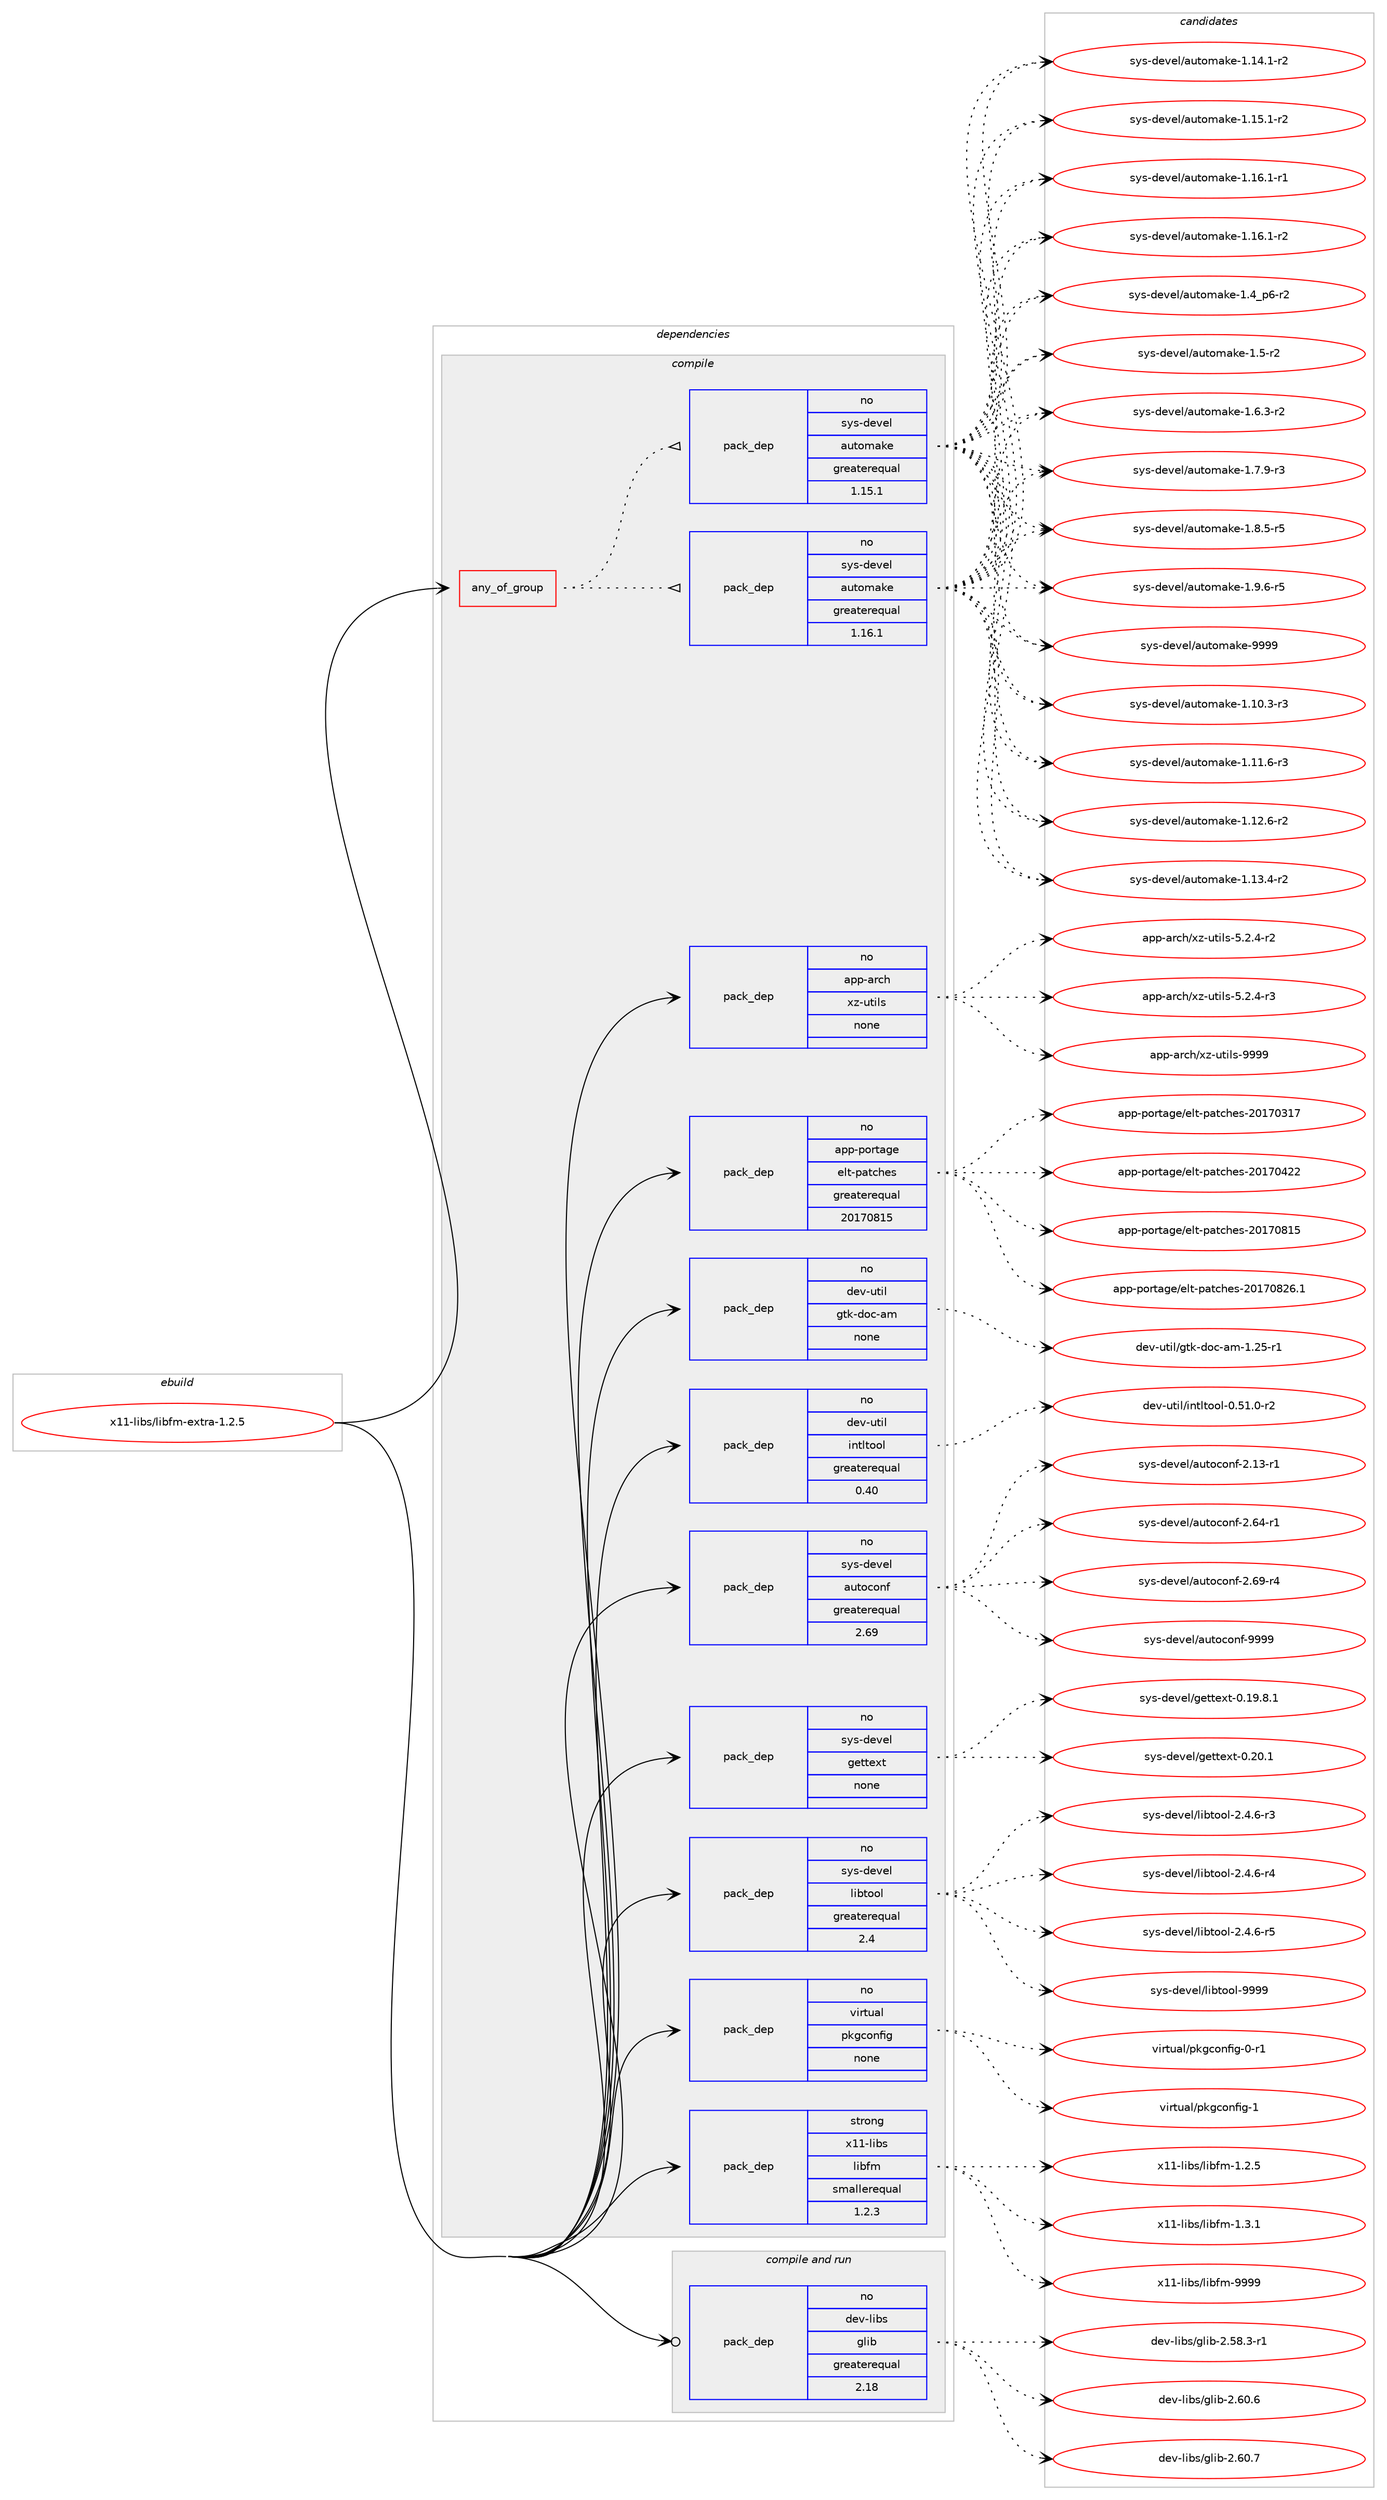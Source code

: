 digraph prolog {

# *************
# Graph options
# *************

newrank=true;
concentrate=true;
compound=true;
graph [rankdir=LR,fontname=Helvetica,fontsize=10,ranksep=1.5];#, ranksep=2.5, nodesep=0.2];
edge  [arrowhead=vee];
node  [fontname=Helvetica,fontsize=10];

# **********
# The ebuild
# **********

subgraph cluster_leftcol {
color=gray;
rank=same;
label=<<i>ebuild</i>>;
id [label="x11-libs/libfm-extra-1.2.5", color=red, width=4, href="../x11-libs/libfm-extra-1.2.5.svg"];
}

# ****************
# The dependencies
# ****************

subgraph cluster_midcol {
color=gray;
label=<<i>dependencies</i>>;
subgraph cluster_compile {
fillcolor="#eeeeee";
style=filled;
label=<<i>compile</i>>;
subgraph any15991 {
dependency916794 [label=<<TABLE BORDER="0" CELLBORDER="1" CELLSPACING="0" CELLPADDING="4"><TR><TD CELLPADDING="10">any_of_group</TD></TR></TABLE>>, shape=none, color=red];subgraph pack680765 {
dependency916795 [label=<<TABLE BORDER="0" CELLBORDER="1" CELLSPACING="0" CELLPADDING="4" WIDTH="220"><TR><TD ROWSPAN="6" CELLPADDING="30">pack_dep</TD></TR><TR><TD WIDTH="110">no</TD></TR><TR><TD>sys-devel</TD></TR><TR><TD>automake</TD></TR><TR><TD>greaterequal</TD></TR><TR><TD>1.16.1</TD></TR></TABLE>>, shape=none, color=blue];
}
dependency916794:e -> dependency916795:w [weight=20,style="dotted",arrowhead="oinv"];
subgraph pack680766 {
dependency916796 [label=<<TABLE BORDER="0" CELLBORDER="1" CELLSPACING="0" CELLPADDING="4" WIDTH="220"><TR><TD ROWSPAN="6" CELLPADDING="30">pack_dep</TD></TR><TR><TD WIDTH="110">no</TD></TR><TR><TD>sys-devel</TD></TR><TR><TD>automake</TD></TR><TR><TD>greaterequal</TD></TR><TR><TD>1.15.1</TD></TR></TABLE>>, shape=none, color=blue];
}
dependency916794:e -> dependency916796:w [weight=20,style="dotted",arrowhead="oinv"];
}
id:e -> dependency916794:w [weight=20,style="solid",arrowhead="vee"];
subgraph pack680767 {
dependency916797 [label=<<TABLE BORDER="0" CELLBORDER="1" CELLSPACING="0" CELLPADDING="4" WIDTH="220"><TR><TD ROWSPAN="6" CELLPADDING="30">pack_dep</TD></TR><TR><TD WIDTH="110">no</TD></TR><TR><TD>app-arch</TD></TR><TR><TD>xz-utils</TD></TR><TR><TD>none</TD></TR><TR><TD></TD></TR></TABLE>>, shape=none, color=blue];
}
id:e -> dependency916797:w [weight=20,style="solid",arrowhead="vee"];
subgraph pack680768 {
dependency916798 [label=<<TABLE BORDER="0" CELLBORDER="1" CELLSPACING="0" CELLPADDING="4" WIDTH="220"><TR><TD ROWSPAN="6" CELLPADDING="30">pack_dep</TD></TR><TR><TD WIDTH="110">no</TD></TR><TR><TD>app-portage</TD></TR><TR><TD>elt-patches</TD></TR><TR><TD>greaterequal</TD></TR><TR><TD>20170815</TD></TR></TABLE>>, shape=none, color=blue];
}
id:e -> dependency916798:w [weight=20,style="solid",arrowhead="vee"];
subgraph pack680769 {
dependency916799 [label=<<TABLE BORDER="0" CELLBORDER="1" CELLSPACING="0" CELLPADDING="4" WIDTH="220"><TR><TD ROWSPAN="6" CELLPADDING="30">pack_dep</TD></TR><TR><TD WIDTH="110">no</TD></TR><TR><TD>dev-util</TD></TR><TR><TD>gtk-doc-am</TD></TR><TR><TD>none</TD></TR><TR><TD></TD></TR></TABLE>>, shape=none, color=blue];
}
id:e -> dependency916799:w [weight=20,style="solid",arrowhead="vee"];
subgraph pack680770 {
dependency916800 [label=<<TABLE BORDER="0" CELLBORDER="1" CELLSPACING="0" CELLPADDING="4" WIDTH="220"><TR><TD ROWSPAN="6" CELLPADDING="30">pack_dep</TD></TR><TR><TD WIDTH="110">no</TD></TR><TR><TD>dev-util</TD></TR><TR><TD>intltool</TD></TR><TR><TD>greaterequal</TD></TR><TR><TD>0.40</TD></TR></TABLE>>, shape=none, color=blue];
}
id:e -> dependency916800:w [weight=20,style="solid",arrowhead="vee"];
subgraph pack680771 {
dependency916801 [label=<<TABLE BORDER="0" CELLBORDER="1" CELLSPACING="0" CELLPADDING="4" WIDTH="220"><TR><TD ROWSPAN="6" CELLPADDING="30">pack_dep</TD></TR><TR><TD WIDTH="110">no</TD></TR><TR><TD>sys-devel</TD></TR><TR><TD>autoconf</TD></TR><TR><TD>greaterequal</TD></TR><TR><TD>2.69</TD></TR></TABLE>>, shape=none, color=blue];
}
id:e -> dependency916801:w [weight=20,style="solid",arrowhead="vee"];
subgraph pack680772 {
dependency916802 [label=<<TABLE BORDER="0" CELLBORDER="1" CELLSPACING="0" CELLPADDING="4" WIDTH="220"><TR><TD ROWSPAN="6" CELLPADDING="30">pack_dep</TD></TR><TR><TD WIDTH="110">no</TD></TR><TR><TD>sys-devel</TD></TR><TR><TD>gettext</TD></TR><TR><TD>none</TD></TR><TR><TD></TD></TR></TABLE>>, shape=none, color=blue];
}
id:e -> dependency916802:w [weight=20,style="solid",arrowhead="vee"];
subgraph pack680773 {
dependency916803 [label=<<TABLE BORDER="0" CELLBORDER="1" CELLSPACING="0" CELLPADDING="4" WIDTH="220"><TR><TD ROWSPAN="6" CELLPADDING="30">pack_dep</TD></TR><TR><TD WIDTH="110">no</TD></TR><TR><TD>sys-devel</TD></TR><TR><TD>libtool</TD></TR><TR><TD>greaterequal</TD></TR><TR><TD>2.4</TD></TR></TABLE>>, shape=none, color=blue];
}
id:e -> dependency916803:w [weight=20,style="solid",arrowhead="vee"];
subgraph pack680774 {
dependency916804 [label=<<TABLE BORDER="0" CELLBORDER="1" CELLSPACING="0" CELLPADDING="4" WIDTH="220"><TR><TD ROWSPAN="6" CELLPADDING="30">pack_dep</TD></TR><TR><TD WIDTH="110">no</TD></TR><TR><TD>virtual</TD></TR><TR><TD>pkgconfig</TD></TR><TR><TD>none</TD></TR><TR><TD></TD></TR></TABLE>>, shape=none, color=blue];
}
id:e -> dependency916804:w [weight=20,style="solid",arrowhead="vee"];
subgraph pack680775 {
dependency916805 [label=<<TABLE BORDER="0" CELLBORDER="1" CELLSPACING="0" CELLPADDING="4" WIDTH="220"><TR><TD ROWSPAN="6" CELLPADDING="30">pack_dep</TD></TR><TR><TD WIDTH="110">strong</TD></TR><TR><TD>x11-libs</TD></TR><TR><TD>libfm</TD></TR><TR><TD>smallerequal</TD></TR><TR><TD>1.2.3</TD></TR></TABLE>>, shape=none, color=blue];
}
id:e -> dependency916805:w [weight=20,style="solid",arrowhead="vee"];
}
subgraph cluster_compileandrun {
fillcolor="#eeeeee";
style=filled;
label=<<i>compile and run</i>>;
subgraph pack680776 {
dependency916806 [label=<<TABLE BORDER="0" CELLBORDER="1" CELLSPACING="0" CELLPADDING="4" WIDTH="220"><TR><TD ROWSPAN="6" CELLPADDING="30">pack_dep</TD></TR><TR><TD WIDTH="110">no</TD></TR><TR><TD>dev-libs</TD></TR><TR><TD>glib</TD></TR><TR><TD>greaterequal</TD></TR><TR><TD>2.18</TD></TR></TABLE>>, shape=none, color=blue];
}
id:e -> dependency916806:w [weight=20,style="solid",arrowhead="odotvee"];
}
subgraph cluster_run {
fillcolor="#eeeeee";
style=filled;
label=<<i>run</i>>;
}
}

# **************
# The candidates
# **************

subgraph cluster_choices {
rank=same;
color=gray;
label=<<i>candidates</i>>;

subgraph choice680765 {
color=black;
nodesep=1;
choice11512111545100101118101108479711711611110997107101454946494846514511451 [label="sys-devel/automake-1.10.3-r3", color=red, width=4,href="../sys-devel/automake-1.10.3-r3.svg"];
choice11512111545100101118101108479711711611110997107101454946494946544511451 [label="sys-devel/automake-1.11.6-r3", color=red, width=4,href="../sys-devel/automake-1.11.6-r3.svg"];
choice11512111545100101118101108479711711611110997107101454946495046544511450 [label="sys-devel/automake-1.12.6-r2", color=red, width=4,href="../sys-devel/automake-1.12.6-r2.svg"];
choice11512111545100101118101108479711711611110997107101454946495146524511450 [label="sys-devel/automake-1.13.4-r2", color=red, width=4,href="../sys-devel/automake-1.13.4-r2.svg"];
choice11512111545100101118101108479711711611110997107101454946495246494511450 [label="sys-devel/automake-1.14.1-r2", color=red, width=4,href="../sys-devel/automake-1.14.1-r2.svg"];
choice11512111545100101118101108479711711611110997107101454946495346494511450 [label="sys-devel/automake-1.15.1-r2", color=red, width=4,href="../sys-devel/automake-1.15.1-r2.svg"];
choice11512111545100101118101108479711711611110997107101454946495446494511449 [label="sys-devel/automake-1.16.1-r1", color=red, width=4,href="../sys-devel/automake-1.16.1-r1.svg"];
choice11512111545100101118101108479711711611110997107101454946495446494511450 [label="sys-devel/automake-1.16.1-r2", color=red, width=4,href="../sys-devel/automake-1.16.1-r2.svg"];
choice115121115451001011181011084797117116111109971071014549465295112544511450 [label="sys-devel/automake-1.4_p6-r2", color=red, width=4,href="../sys-devel/automake-1.4_p6-r2.svg"];
choice11512111545100101118101108479711711611110997107101454946534511450 [label="sys-devel/automake-1.5-r2", color=red, width=4,href="../sys-devel/automake-1.5-r2.svg"];
choice115121115451001011181011084797117116111109971071014549465446514511450 [label="sys-devel/automake-1.6.3-r2", color=red, width=4,href="../sys-devel/automake-1.6.3-r2.svg"];
choice115121115451001011181011084797117116111109971071014549465546574511451 [label="sys-devel/automake-1.7.9-r3", color=red, width=4,href="../sys-devel/automake-1.7.9-r3.svg"];
choice115121115451001011181011084797117116111109971071014549465646534511453 [label="sys-devel/automake-1.8.5-r5", color=red, width=4,href="../sys-devel/automake-1.8.5-r5.svg"];
choice115121115451001011181011084797117116111109971071014549465746544511453 [label="sys-devel/automake-1.9.6-r5", color=red, width=4,href="../sys-devel/automake-1.9.6-r5.svg"];
choice115121115451001011181011084797117116111109971071014557575757 [label="sys-devel/automake-9999", color=red, width=4,href="../sys-devel/automake-9999.svg"];
dependency916795:e -> choice11512111545100101118101108479711711611110997107101454946494846514511451:w [style=dotted,weight="100"];
dependency916795:e -> choice11512111545100101118101108479711711611110997107101454946494946544511451:w [style=dotted,weight="100"];
dependency916795:e -> choice11512111545100101118101108479711711611110997107101454946495046544511450:w [style=dotted,weight="100"];
dependency916795:e -> choice11512111545100101118101108479711711611110997107101454946495146524511450:w [style=dotted,weight="100"];
dependency916795:e -> choice11512111545100101118101108479711711611110997107101454946495246494511450:w [style=dotted,weight="100"];
dependency916795:e -> choice11512111545100101118101108479711711611110997107101454946495346494511450:w [style=dotted,weight="100"];
dependency916795:e -> choice11512111545100101118101108479711711611110997107101454946495446494511449:w [style=dotted,weight="100"];
dependency916795:e -> choice11512111545100101118101108479711711611110997107101454946495446494511450:w [style=dotted,weight="100"];
dependency916795:e -> choice115121115451001011181011084797117116111109971071014549465295112544511450:w [style=dotted,weight="100"];
dependency916795:e -> choice11512111545100101118101108479711711611110997107101454946534511450:w [style=dotted,weight="100"];
dependency916795:e -> choice115121115451001011181011084797117116111109971071014549465446514511450:w [style=dotted,weight="100"];
dependency916795:e -> choice115121115451001011181011084797117116111109971071014549465546574511451:w [style=dotted,weight="100"];
dependency916795:e -> choice115121115451001011181011084797117116111109971071014549465646534511453:w [style=dotted,weight="100"];
dependency916795:e -> choice115121115451001011181011084797117116111109971071014549465746544511453:w [style=dotted,weight="100"];
dependency916795:e -> choice115121115451001011181011084797117116111109971071014557575757:w [style=dotted,weight="100"];
}
subgraph choice680766 {
color=black;
nodesep=1;
choice11512111545100101118101108479711711611110997107101454946494846514511451 [label="sys-devel/automake-1.10.3-r3", color=red, width=4,href="../sys-devel/automake-1.10.3-r3.svg"];
choice11512111545100101118101108479711711611110997107101454946494946544511451 [label="sys-devel/automake-1.11.6-r3", color=red, width=4,href="../sys-devel/automake-1.11.6-r3.svg"];
choice11512111545100101118101108479711711611110997107101454946495046544511450 [label="sys-devel/automake-1.12.6-r2", color=red, width=4,href="../sys-devel/automake-1.12.6-r2.svg"];
choice11512111545100101118101108479711711611110997107101454946495146524511450 [label="sys-devel/automake-1.13.4-r2", color=red, width=4,href="../sys-devel/automake-1.13.4-r2.svg"];
choice11512111545100101118101108479711711611110997107101454946495246494511450 [label="sys-devel/automake-1.14.1-r2", color=red, width=4,href="../sys-devel/automake-1.14.1-r2.svg"];
choice11512111545100101118101108479711711611110997107101454946495346494511450 [label="sys-devel/automake-1.15.1-r2", color=red, width=4,href="../sys-devel/automake-1.15.1-r2.svg"];
choice11512111545100101118101108479711711611110997107101454946495446494511449 [label="sys-devel/automake-1.16.1-r1", color=red, width=4,href="../sys-devel/automake-1.16.1-r1.svg"];
choice11512111545100101118101108479711711611110997107101454946495446494511450 [label="sys-devel/automake-1.16.1-r2", color=red, width=4,href="../sys-devel/automake-1.16.1-r2.svg"];
choice115121115451001011181011084797117116111109971071014549465295112544511450 [label="sys-devel/automake-1.4_p6-r2", color=red, width=4,href="../sys-devel/automake-1.4_p6-r2.svg"];
choice11512111545100101118101108479711711611110997107101454946534511450 [label="sys-devel/automake-1.5-r2", color=red, width=4,href="../sys-devel/automake-1.5-r2.svg"];
choice115121115451001011181011084797117116111109971071014549465446514511450 [label="sys-devel/automake-1.6.3-r2", color=red, width=4,href="../sys-devel/automake-1.6.3-r2.svg"];
choice115121115451001011181011084797117116111109971071014549465546574511451 [label="sys-devel/automake-1.7.9-r3", color=red, width=4,href="../sys-devel/automake-1.7.9-r3.svg"];
choice115121115451001011181011084797117116111109971071014549465646534511453 [label="sys-devel/automake-1.8.5-r5", color=red, width=4,href="../sys-devel/automake-1.8.5-r5.svg"];
choice115121115451001011181011084797117116111109971071014549465746544511453 [label="sys-devel/automake-1.9.6-r5", color=red, width=4,href="../sys-devel/automake-1.9.6-r5.svg"];
choice115121115451001011181011084797117116111109971071014557575757 [label="sys-devel/automake-9999", color=red, width=4,href="../sys-devel/automake-9999.svg"];
dependency916796:e -> choice11512111545100101118101108479711711611110997107101454946494846514511451:w [style=dotted,weight="100"];
dependency916796:e -> choice11512111545100101118101108479711711611110997107101454946494946544511451:w [style=dotted,weight="100"];
dependency916796:e -> choice11512111545100101118101108479711711611110997107101454946495046544511450:w [style=dotted,weight="100"];
dependency916796:e -> choice11512111545100101118101108479711711611110997107101454946495146524511450:w [style=dotted,weight="100"];
dependency916796:e -> choice11512111545100101118101108479711711611110997107101454946495246494511450:w [style=dotted,weight="100"];
dependency916796:e -> choice11512111545100101118101108479711711611110997107101454946495346494511450:w [style=dotted,weight="100"];
dependency916796:e -> choice11512111545100101118101108479711711611110997107101454946495446494511449:w [style=dotted,weight="100"];
dependency916796:e -> choice11512111545100101118101108479711711611110997107101454946495446494511450:w [style=dotted,weight="100"];
dependency916796:e -> choice115121115451001011181011084797117116111109971071014549465295112544511450:w [style=dotted,weight="100"];
dependency916796:e -> choice11512111545100101118101108479711711611110997107101454946534511450:w [style=dotted,weight="100"];
dependency916796:e -> choice115121115451001011181011084797117116111109971071014549465446514511450:w [style=dotted,weight="100"];
dependency916796:e -> choice115121115451001011181011084797117116111109971071014549465546574511451:w [style=dotted,weight="100"];
dependency916796:e -> choice115121115451001011181011084797117116111109971071014549465646534511453:w [style=dotted,weight="100"];
dependency916796:e -> choice115121115451001011181011084797117116111109971071014549465746544511453:w [style=dotted,weight="100"];
dependency916796:e -> choice115121115451001011181011084797117116111109971071014557575757:w [style=dotted,weight="100"];
}
subgraph choice680767 {
color=black;
nodesep=1;
choice9711211245971149910447120122451171161051081154553465046524511450 [label="app-arch/xz-utils-5.2.4-r2", color=red, width=4,href="../app-arch/xz-utils-5.2.4-r2.svg"];
choice9711211245971149910447120122451171161051081154553465046524511451 [label="app-arch/xz-utils-5.2.4-r3", color=red, width=4,href="../app-arch/xz-utils-5.2.4-r3.svg"];
choice9711211245971149910447120122451171161051081154557575757 [label="app-arch/xz-utils-9999", color=red, width=4,href="../app-arch/xz-utils-9999.svg"];
dependency916797:e -> choice9711211245971149910447120122451171161051081154553465046524511450:w [style=dotted,weight="100"];
dependency916797:e -> choice9711211245971149910447120122451171161051081154553465046524511451:w [style=dotted,weight="100"];
dependency916797:e -> choice9711211245971149910447120122451171161051081154557575757:w [style=dotted,weight="100"];
}
subgraph choice680768 {
color=black;
nodesep=1;
choice97112112451121111141169710310147101108116451129711699104101115455048495548514955 [label="app-portage/elt-patches-20170317", color=red, width=4,href="../app-portage/elt-patches-20170317.svg"];
choice97112112451121111141169710310147101108116451129711699104101115455048495548525050 [label="app-portage/elt-patches-20170422", color=red, width=4,href="../app-portage/elt-patches-20170422.svg"];
choice97112112451121111141169710310147101108116451129711699104101115455048495548564953 [label="app-portage/elt-patches-20170815", color=red, width=4,href="../app-portage/elt-patches-20170815.svg"];
choice971121124511211111411697103101471011081164511297116991041011154550484955485650544649 [label="app-portage/elt-patches-20170826.1", color=red, width=4,href="../app-portage/elt-patches-20170826.1.svg"];
dependency916798:e -> choice97112112451121111141169710310147101108116451129711699104101115455048495548514955:w [style=dotted,weight="100"];
dependency916798:e -> choice97112112451121111141169710310147101108116451129711699104101115455048495548525050:w [style=dotted,weight="100"];
dependency916798:e -> choice97112112451121111141169710310147101108116451129711699104101115455048495548564953:w [style=dotted,weight="100"];
dependency916798:e -> choice971121124511211111411697103101471011081164511297116991041011154550484955485650544649:w [style=dotted,weight="100"];
}
subgraph choice680769 {
color=black;
nodesep=1;
choice10010111845117116105108471031161074510011199459710945494650534511449 [label="dev-util/gtk-doc-am-1.25-r1", color=red, width=4,href="../dev-util/gtk-doc-am-1.25-r1.svg"];
dependency916799:e -> choice10010111845117116105108471031161074510011199459710945494650534511449:w [style=dotted,weight="100"];
}
subgraph choice680770 {
color=black;
nodesep=1;
choice1001011184511711610510847105110116108116111111108454846534946484511450 [label="dev-util/intltool-0.51.0-r2", color=red, width=4,href="../dev-util/intltool-0.51.0-r2.svg"];
dependency916800:e -> choice1001011184511711610510847105110116108116111111108454846534946484511450:w [style=dotted,weight="100"];
}
subgraph choice680771 {
color=black;
nodesep=1;
choice1151211154510010111810110847971171161119911111010245504649514511449 [label="sys-devel/autoconf-2.13-r1", color=red, width=4,href="../sys-devel/autoconf-2.13-r1.svg"];
choice1151211154510010111810110847971171161119911111010245504654524511449 [label="sys-devel/autoconf-2.64-r1", color=red, width=4,href="../sys-devel/autoconf-2.64-r1.svg"];
choice1151211154510010111810110847971171161119911111010245504654574511452 [label="sys-devel/autoconf-2.69-r4", color=red, width=4,href="../sys-devel/autoconf-2.69-r4.svg"];
choice115121115451001011181011084797117116111991111101024557575757 [label="sys-devel/autoconf-9999", color=red, width=4,href="../sys-devel/autoconf-9999.svg"];
dependency916801:e -> choice1151211154510010111810110847971171161119911111010245504649514511449:w [style=dotted,weight="100"];
dependency916801:e -> choice1151211154510010111810110847971171161119911111010245504654524511449:w [style=dotted,weight="100"];
dependency916801:e -> choice1151211154510010111810110847971171161119911111010245504654574511452:w [style=dotted,weight="100"];
dependency916801:e -> choice115121115451001011181011084797117116111991111101024557575757:w [style=dotted,weight="100"];
}
subgraph choice680772 {
color=black;
nodesep=1;
choice1151211154510010111810110847103101116116101120116454846495746564649 [label="sys-devel/gettext-0.19.8.1", color=red, width=4,href="../sys-devel/gettext-0.19.8.1.svg"];
choice115121115451001011181011084710310111611610112011645484650484649 [label="sys-devel/gettext-0.20.1", color=red, width=4,href="../sys-devel/gettext-0.20.1.svg"];
dependency916802:e -> choice1151211154510010111810110847103101116116101120116454846495746564649:w [style=dotted,weight="100"];
dependency916802:e -> choice115121115451001011181011084710310111611610112011645484650484649:w [style=dotted,weight="100"];
}
subgraph choice680773 {
color=black;
nodesep=1;
choice1151211154510010111810110847108105981161111111084550465246544511451 [label="sys-devel/libtool-2.4.6-r3", color=red, width=4,href="../sys-devel/libtool-2.4.6-r3.svg"];
choice1151211154510010111810110847108105981161111111084550465246544511452 [label="sys-devel/libtool-2.4.6-r4", color=red, width=4,href="../sys-devel/libtool-2.4.6-r4.svg"];
choice1151211154510010111810110847108105981161111111084550465246544511453 [label="sys-devel/libtool-2.4.6-r5", color=red, width=4,href="../sys-devel/libtool-2.4.6-r5.svg"];
choice1151211154510010111810110847108105981161111111084557575757 [label="sys-devel/libtool-9999", color=red, width=4,href="../sys-devel/libtool-9999.svg"];
dependency916803:e -> choice1151211154510010111810110847108105981161111111084550465246544511451:w [style=dotted,weight="100"];
dependency916803:e -> choice1151211154510010111810110847108105981161111111084550465246544511452:w [style=dotted,weight="100"];
dependency916803:e -> choice1151211154510010111810110847108105981161111111084550465246544511453:w [style=dotted,weight="100"];
dependency916803:e -> choice1151211154510010111810110847108105981161111111084557575757:w [style=dotted,weight="100"];
}
subgraph choice680774 {
color=black;
nodesep=1;
choice11810511411611797108471121071039911111010210510345484511449 [label="virtual/pkgconfig-0-r1", color=red, width=4,href="../virtual/pkgconfig-0-r1.svg"];
choice1181051141161179710847112107103991111101021051034549 [label="virtual/pkgconfig-1", color=red, width=4,href="../virtual/pkgconfig-1.svg"];
dependency916804:e -> choice11810511411611797108471121071039911111010210510345484511449:w [style=dotted,weight="100"];
dependency916804:e -> choice1181051141161179710847112107103991111101021051034549:w [style=dotted,weight="100"];
}
subgraph choice680775 {
color=black;
nodesep=1;
choice120494945108105981154710810598102109454946504653 [label="x11-libs/libfm-1.2.5", color=red, width=4,href="../x11-libs/libfm-1.2.5.svg"];
choice120494945108105981154710810598102109454946514649 [label="x11-libs/libfm-1.3.1", color=red, width=4,href="../x11-libs/libfm-1.3.1.svg"];
choice1204949451081059811547108105981021094557575757 [label="x11-libs/libfm-9999", color=red, width=4,href="../x11-libs/libfm-9999.svg"];
dependency916805:e -> choice120494945108105981154710810598102109454946504653:w [style=dotted,weight="100"];
dependency916805:e -> choice120494945108105981154710810598102109454946514649:w [style=dotted,weight="100"];
dependency916805:e -> choice1204949451081059811547108105981021094557575757:w [style=dotted,weight="100"];
}
subgraph choice680776 {
color=black;
nodesep=1;
choice10010111845108105981154710310810598455046535646514511449 [label="dev-libs/glib-2.58.3-r1", color=red, width=4,href="../dev-libs/glib-2.58.3-r1.svg"];
choice1001011184510810598115471031081059845504654484654 [label="dev-libs/glib-2.60.6", color=red, width=4,href="../dev-libs/glib-2.60.6.svg"];
choice1001011184510810598115471031081059845504654484655 [label="dev-libs/glib-2.60.7", color=red, width=4,href="../dev-libs/glib-2.60.7.svg"];
dependency916806:e -> choice10010111845108105981154710310810598455046535646514511449:w [style=dotted,weight="100"];
dependency916806:e -> choice1001011184510810598115471031081059845504654484654:w [style=dotted,weight="100"];
dependency916806:e -> choice1001011184510810598115471031081059845504654484655:w [style=dotted,weight="100"];
}
}

}
